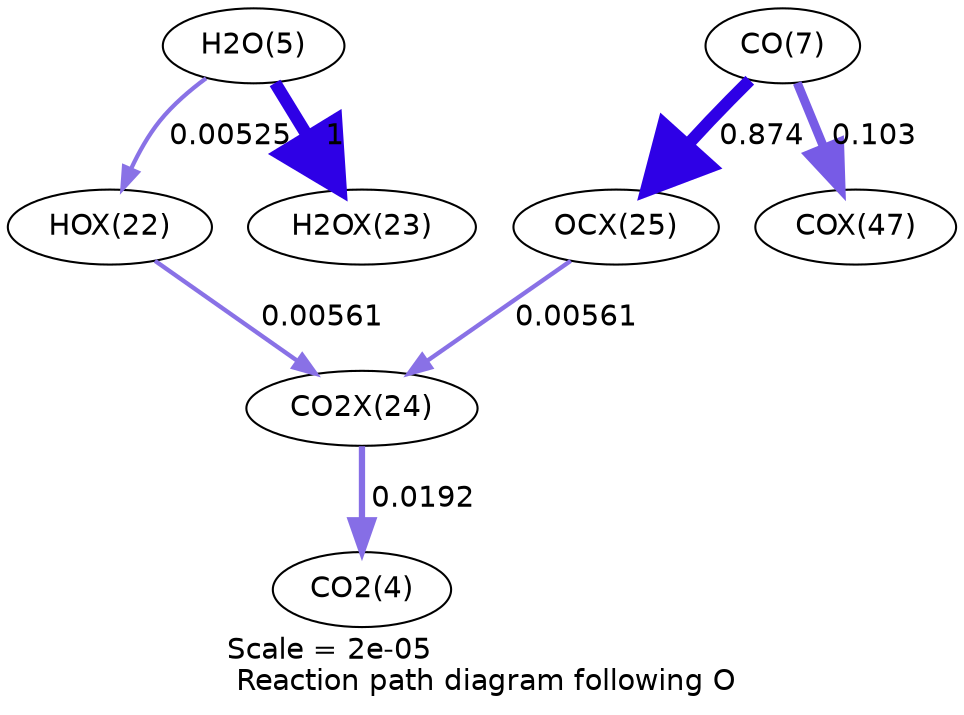 digraph reaction_paths {
center=1;
s7 -> s49[fontname="Helvetica", penwidth=2.04, arrowsize=1.02, color="0.7, 0.505, 0.9"
, label=" 0.00525"];
s49 -> s51[fontname="Helvetica", penwidth=2.09, arrowsize=1.04, color="0.7, 0.506, 0.9"
, label=" 0.00561"];
s7 -> s50[fontname="Helvetica", penwidth=6, arrowsize=3, color="0.7, 1.5, 0.9"
, label=" 1"];
s9 -> s52[fontname="Helvetica", penwidth=5.9, arrowsize=2.95, color="0.7, 1.37, 0.9"
, label=" 0.874"];
s9 -> s58[fontname="Helvetica", penwidth=4.29, arrowsize=2.14, color="0.7, 0.603, 0.9"
, label=" 0.103"];
s52 -> s51[fontname="Helvetica", penwidth=2.09, arrowsize=1.04, color="0.7, 0.506, 0.9"
, label=" 0.00561"];
s51 -> s6[fontname="Helvetica", penwidth=3.02, arrowsize=1.51, color="0.7, 0.519, 0.9"
, label=" 0.0192"];
s6 [ fontname="Helvetica", label="CO2(4)"];
s7 [ fontname="Helvetica", label="H2O(5)"];
s9 [ fontname="Helvetica", label="CO(7)"];
s49 [ fontname="Helvetica", label="HOX(22)"];
s50 [ fontname="Helvetica", label="H2OX(23)"];
s51 [ fontname="Helvetica", label="CO2X(24)"];
s52 [ fontname="Helvetica", label="OCX(25)"];
s58 [ fontname="Helvetica", label="COX(47)"];
 label = "Scale = 2e-05\l Reaction path diagram following O";
 fontname = "Helvetica";
}
